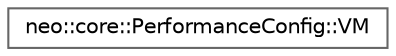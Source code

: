 digraph "Graphical Class Hierarchy"
{
 // LATEX_PDF_SIZE
  bgcolor="transparent";
  edge [fontname=Helvetica,fontsize=10,labelfontname=Helvetica,labelfontsize=10];
  node [fontname=Helvetica,fontsize=10,shape=box,height=0.2,width=0.4];
  rankdir="LR";
  Node0 [id="Node000000",label="neo::core::PerformanceConfig::VM",height=0.2,width=0.4,color="grey40", fillcolor="white", style="filled",URL="$structneo_1_1core_1_1_performance_config_1_1_v_m.html",tooltip=" "];
}
